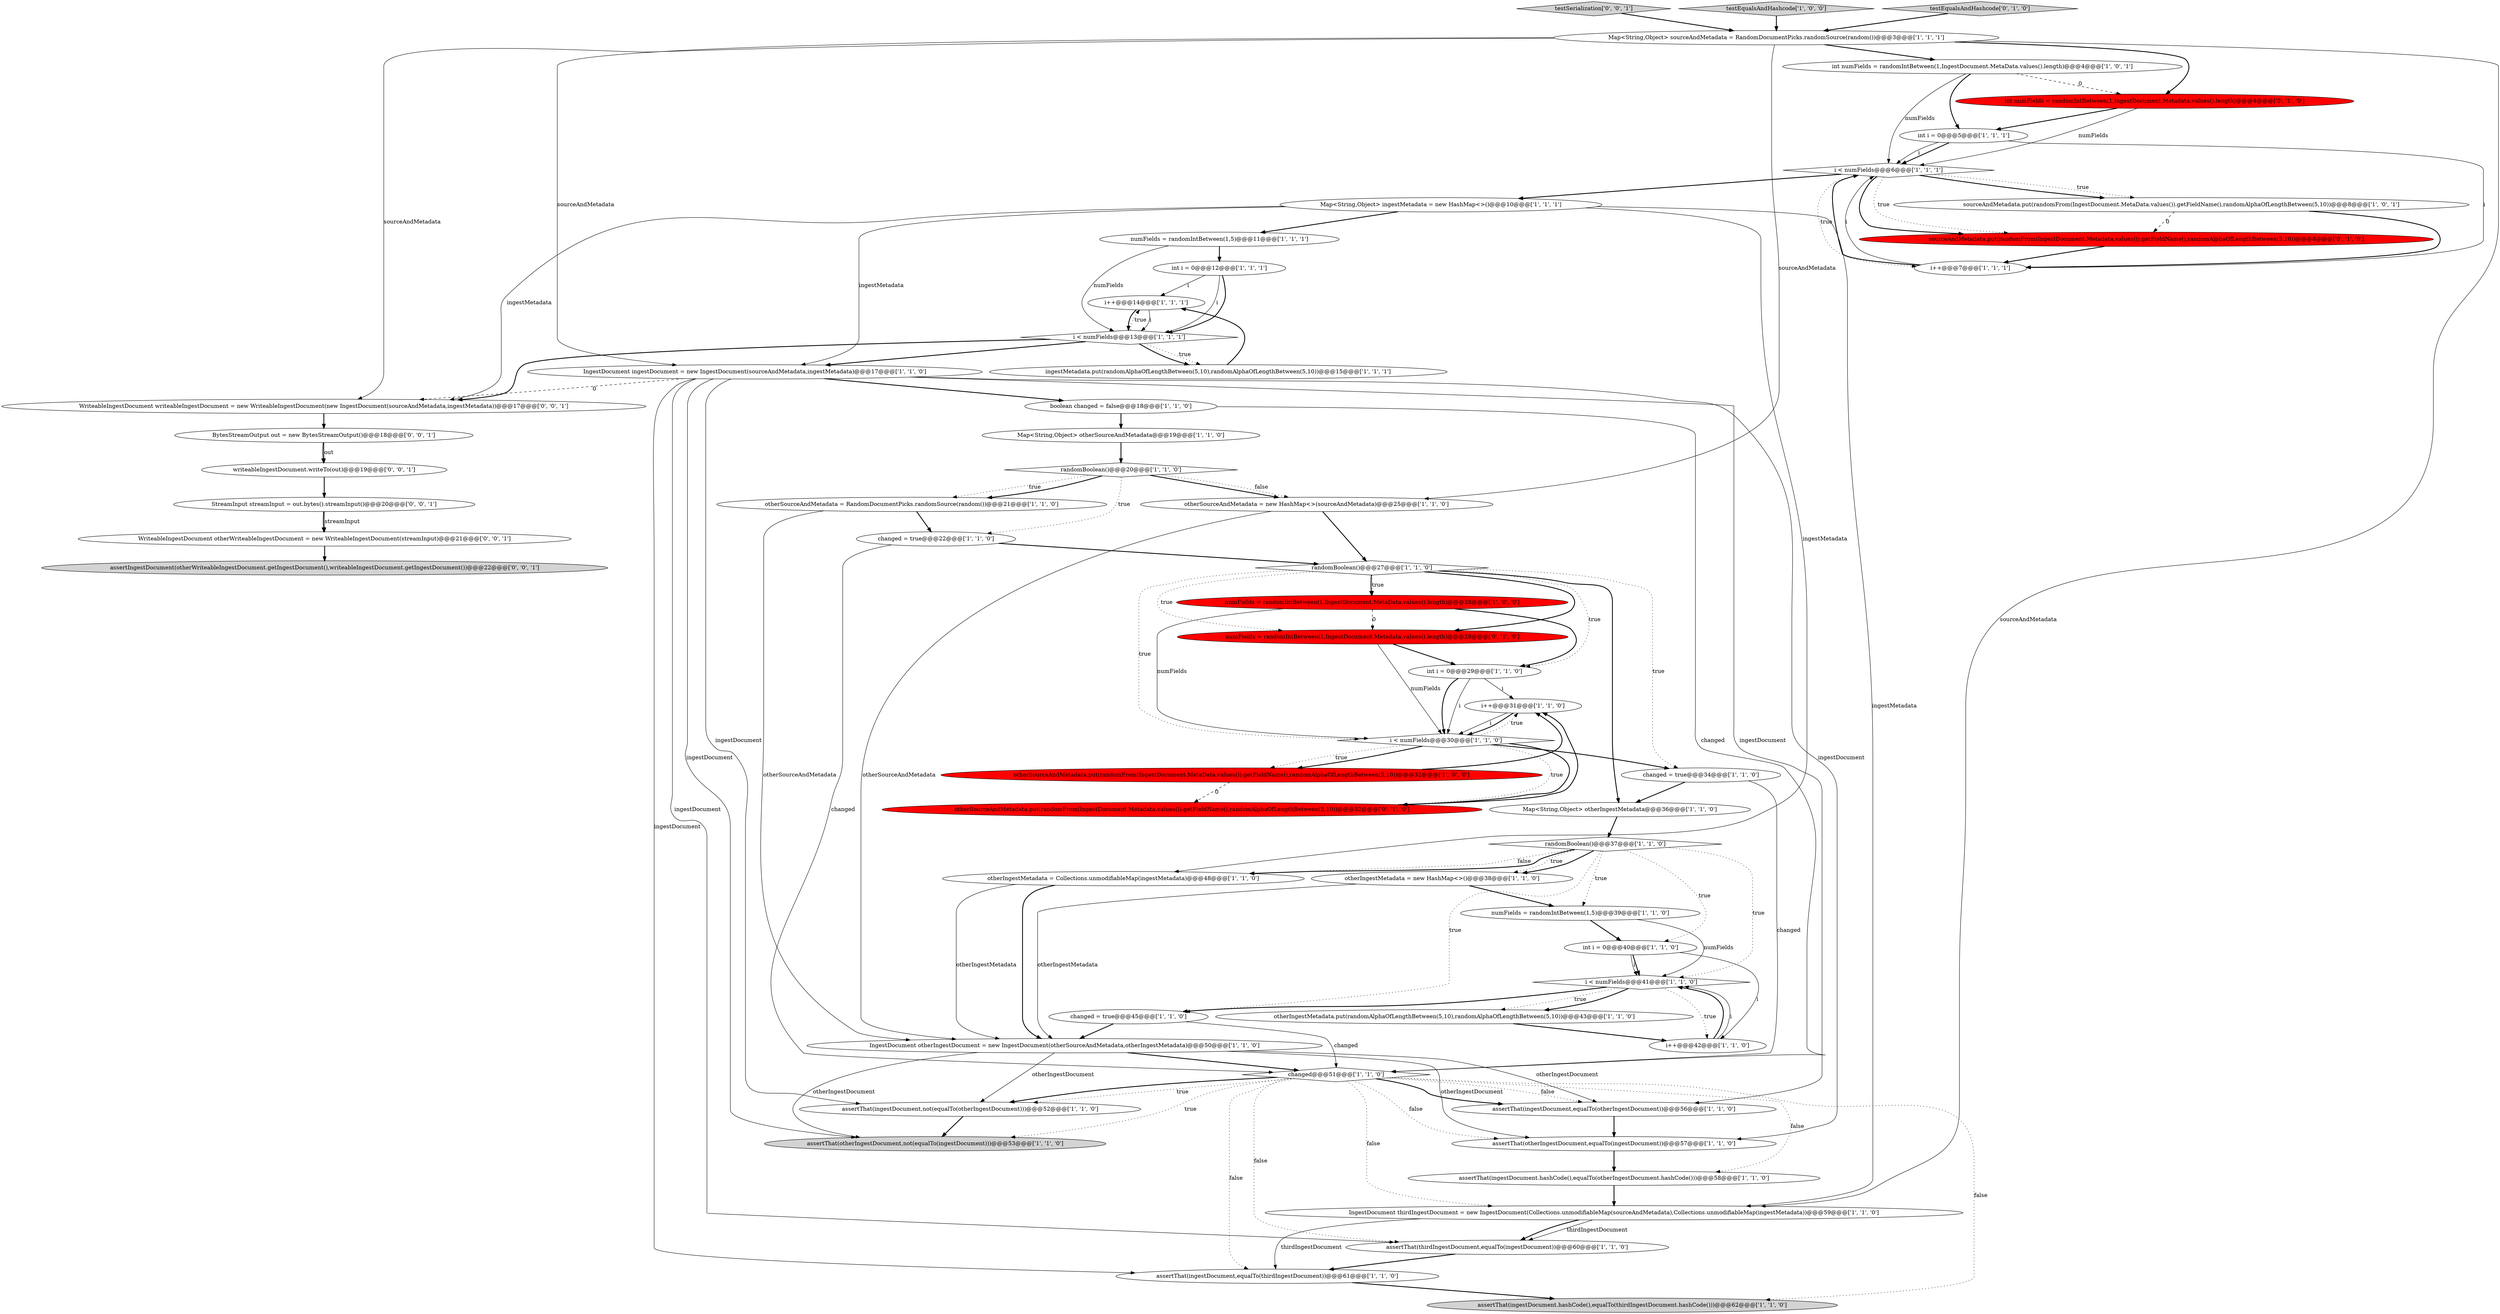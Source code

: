 digraph {
16 [style = filled, label = "randomBoolean()@@@20@@@['1', '1', '0']", fillcolor = white, shape = diamond image = "AAA0AAABBB1BBB"];
20 [style = filled, label = "i++@@@42@@@['1', '1', '0']", fillcolor = white, shape = ellipse image = "AAA0AAABBB1BBB"];
0 [style = filled, label = "i < numFields@@@41@@@['1', '1', '0']", fillcolor = white, shape = diamond image = "AAA0AAABBB1BBB"];
4 [style = filled, label = "Map<String,Object> otherIngestMetadata@@@36@@@['1', '1', '0']", fillcolor = white, shape = ellipse image = "AAA0AAABBB1BBB"];
7 [style = filled, label = "int i = 0@@@12@@@['1', '1', '1']", fillcolor = white, shape = ellipse image = "AAA0AAABBB1BBB"];
2 [style = filled, label = "numFields = randomIntBetween(1,5)@@@39@@@['1', '1', '0']", fillcolor = white, shape = ellipse image = "AAA0AAABBB1BBB"];
30 [style = filled, label = "changed = true@@@34@@@['1', '1', '0']", fillcolor = white, shape = ellipse image = "AAA0AAABBB1BBB"];
15 [style = filled, label = "assertThat(otherIngestDocument,not(equalTo(ingestDocument)))@@@53@@@['1', '1', '0']", fillcolor = lightgray, shape = ellipse image = "AAA0AAABBB1BBB"];
13 [style = filled, label = "i++@@@31@@@['1', '1', '0']", fillcolor = white, shape = ellipse image = "AAA0AAABBB1BBB"];
19 [style = filled, label = "int numFields = randomIntBetween(1,IngestDocument.MetaData.values().length)@@@4@@@['1', '0', '1']", fillcolor = white, shape = ellipse image = "AAA0AAABBB1BBB"];
25 [style = filled, label = "assertThat(ingestDocument.hashCode(),equalTo(otherIngestDocument.hashCode()))@@@58@@@['1', '1', '0']", fillcolor = white, shape = ellipse image = "AAA0AAABBB1BBB"];
59 [style = filled, label = "StreamInput streamInput = out.bytes().streamInput()@@@20@@@['0', '0', '1']", fillcolor = white, shape = ellipse image = "AAA0AAABBB3BBB"];
32 [style = filled, label = "changed = true@@@22@@@['1', '1', '0']", fillcolor = white, shape = ellipse image = "AAA0AAABBB1BBB"];
33 [style = filled, label = "otherIngestMetadata.put(randomAlphaOfLengthBetween(5,10),randomAlphaOfLengthBetween(5,10))@@@43@@@['1', '1', '0']", fillcolor = white, shape = ellipse image = "AAA0AAABBB1BBB"];
23 [style = filled, label = "otherIngestMetadata = new HashMap<>()@@@38@@@['1', '1', '0']", fillcolor = white, shape = ellipse image = "AAA0AAABBB1BBB"];
45 [style = filled, label = "sourceAndMetadata.put(randomFrom(IngestDocument.MetaData.values()).getFieldName(),randomAlphaOfLengthBetween(5,10))@@@8@@@['1', '0', '1']", fillcolor = white, shape = ellipse image = "AAA0AAABBB1BBB"];
28 [style = filled, label = "changed@@@51@@@['1', '1', '0']", fillcolor = white, shape = diamond image = "AAA0AAABBB1BBB"];
53 [style = filled, label = "WriteableIngestDocument otherWriteableIngestDocument = new WriteableIngestDocument(streamInput)@@@21@@@['0', '0', '1']", fillcolor = white, shape = ellipse image = "AAA0AAABBB3BBB"];
37 [style = filled, label = "otherIngestMetadata = Collections.unmodifiableMap(ingestMetadata)@@@48@@@['1', '1', '0']", fillcolor = white, shape = ellipse image = "AAA0AAABBB1BBB"];
31 [style = filled, label = "i < numFields@@@6@@@['1', '1', '1']", fillcolor = white, shape = diamond image = "AAA0AAABBB1BBB"];
9 [style = filled, label = "assertThat(ingestDocument,equalTo(otherIngestDocument))@@@56@@@['1', '1', '0']", fillcolor = white, shape = ellipse image = "AAA0AAABBB1BBB"];
34 [style = filled, label = "assertThat(ingestDocument.hashCode(),equalTo(thirdIngestDocument.hashCode()))@@@62@@@['1', '1', '0']", fillcolor = lightgray, shape = ellipse image = "AAA0AAABBB1BBB"];
21 [style = filled, label = "IngestDocument thirdIngestDocument = new IngestDocument(Collections.unmodifiableMap(sourceAndMetadata),Collections.unmodifiableMap(ingestMetadata))@@@59@@@['1', '1', '0']", fillcolor = white, shape = ellipse image = "AAA0AAABBB1BBB"];
49 [style = filled, label = "int numFields = randomIntBetween(1,IngestDocument.Metadata.values().length)@@@4@@@['0', '1', '0']", fillcolor = red, shape = ellipse image = "AAA1AAABBB2BBB"];
44 [style = filled, label = "boolean changed = false@@@18@@@['1', '1', '0']", fillcolor = white, shape = ellipse image = "AAA0AAABBB1BBB"];
3 [style = filled, label = "randomBoolean()@@@27@@@['1', '1', '0']", fillcolor = white, shape = diamond image = "AAA0AAABBB1BBB"];
17 [style = filled, label = "otherSourceAndMetadata.put(randomFrom(IngestDocument.MetaData.values()).getFieldName(),randomAlphaOfLengthBetween(5,10))@@@32@@@['1', '0', '0']", fillcolor = red, shape = ellipse image = "AAA1AAABBB1BBB"];
11 [style = filled, label = "i++@@@14@@@['1', '1', '1']", fillcolor = white, shape = ellipse image = "AAA0AAABBB1BBB"];
56 [style = filled, label = "writeableIngestDocument.writeTo(out)@@@19@@@['0', '0', '1']", fillcolor = white, shape = ellipse image = "AAA0AAABBB3BBB"];
5 [style = filled, label = "assertThat(otherIngestDocument,equalTo(ingestDocument))@@@57@@@['1', '1', '0']", fillcolor = white, shape = ellipse image = "AAA0AAABBB1BBB"];
14 [style = filled, label = "int i = 0@@@29@@@['1', '1', '0']", fillcolor = white, shape = ellipse image = "AAA0AAABBB1BBB"];
54 [style = filled, label = "testSerialization['0', '0', '1']", fillcolor = lightgray, shape = diamond image = "AAA0AAABBB3BBB"];
24 [style = filled, label = "changed = true@@@45@@@['1', '1', '0']", fillcolor = white, shape = ellipse image = "AAA0AAABBB1BBB"];
47 [style = filled, label = "assertThat(ingestDocument,equalTo(thirdIngestDocument))@@@61@@@['1', '1', '0']", fillcolor = white, shape = ellipse image = "AAA0AAABBB1BBB"];
18 [style = filled, label = "testEqualsAndHashcode['1', '0', '0']", fillcolor = lightgray, shape = diamond image = "AAA0AAABBB1BBB"];
40 [style = filled, label = "int i = 0@@@5@@@['1', '1', '1']", fillcolor = white, shape = ellipse image = "AAA0AAABBB1BBB"];
46 [style = filled, label = "randomBoolean()@@@37@@@['1', '1', '0']", fillcolor = white, shape = diamond image = "AAA0AAABBB1BBB"];
36 [style = filled, label = "Map<String,Object> sourceAndMetadata = RandomDocumentPicks.randomSource(random())@@@3@@@['1', '1', '1']", fillcolor = white, shape = ellipse image = "AAA0AAABBB1BBB"];
43 [style = filled, label = "otherSourceAndMetadata = new HashMap<>(sourceAndMetadata)@@@25@@@['1', '1', '0']", fillcolor = white, shape = ellipse image = "AAA0AAABBB1BBB"];
58 [style = filled, label = "BytesStreamOutput out = new BytesStreamOutput()@@@18@@@['0', '0', '1']", fillcolor = white, shape = ellipse image = "AAA0AAABBB3BBB"];
48 [style = filled, label = "numFields = randomIntBetween(1,IngestDocument.Metadata.values().length)@@@28@@@['0', '1', '0']", fillcolor = red, shape = ellipse image = "AAA1AAABBB2BBB"];
57 [style = filled, label = "WriteableIngestDocument writeableIngestDocument = new WriteableIngestDocument(new IngestDocument(sourceAndMetadata,ingestMetadata))@@@17@@@['0', '0', '1']", fillcolor = white, shape = ellipse image = "AAA0AAABBB3BBB"];
29 [style = filled, label = "ingestMetadata.put(randomAlphaOfLengthBetween(5,10),randomAlphaOfLengthBetween(5,10))@@@15@@@['1', '1', '1']", fillcolor = white, shape = ellipse image = "AAA0AAABBB1BBB"];
12 [style = filled, label = "assertThat(ingestDocument,not(equalTo(otherIngestDocument)))@@@52@@@['1', '1', '0']", fillcolor = white, shape = ellipse image = "AAA0AAABBB1BBB"];
22 [style = filled, label = "otherSourceAndMetadata = RandomDocumentPicks.randomSource(random())@@@21@@@['1', '1', '0']", fillcolor = white, shape = ellipse image = "AAA0AAABBB1BBB"];
26 [style = filled, label = "numFields = randomIntBetween(1,5)@@@11@@@['1', '1', '1']", fillcolor = white, shape = ellipse image = "AAA0AAABBB1BBB"];
52 [style = filled, label = "otherSourceAndMetadata.put(randomFrom(IngestDocument.Metadata.values()).getFieldName(),randomAlphaOfLengthBetween(5,10))@@@32@@@['0', '1', '0']", fillcolor = red, shape = ellipse image = "AAA1AAABBB2BBB"];
39 [style = filled, label = "assertThat(thirdIngestDocument,equalTo(ingestDocument))@@@60@@@['1', '1', '0']", fillcolor = white, shape = ellipse image = "AAA0AAABBB1BBB"];
10 [style = filled, label = "i < numFields@@@13@@@['1', '1', '1']", fillcolor = white, shape = diamond image = "AAA0AAABBB1BBB"];
35 [style = filled, label = "i++@@@7@@@['1', '1', '1']", fillcolor = white, shape = ellipse image = "AAA0AAABBB1BBB"];
38 [style = filled, label = "IngestDocument otherIngestDocument = new IngestDocument(otherSourceAndMetadata,otherIngestMetadata)@@@50@@@['1', '1', '0']", fillcolor = white, shape = ellipse image = "AAA0AAABBB1BBB"];
51 [style = filled, label = "testEqualsAndHashcode['0', '1', '0']", fillcolor = lightgray, shape = diamond image = "AAA0AAABBB2BBB"];
50 [style = filled, label = "sourceAndMetadata.put(randomFrom(IngestDocument.Metadata.values()).getFieldName(),randomAlphaOfLengthBetween(5,10))@@@8@@@['0', '1', '0']", fillcolor = red, shape = ellipse image = "AAA1AAABBB2BBB"];
42 [style = filled, label = "numFields = randomIntBetween(1,IngestDocument.MetaData.values().length)@@@28@@@['1', '0', '0']", fillcolor = red, shape = ellipse image = "AAA1AAABBB1BBB"];
8 [style = filled, label = "i < numFields@@@30@@@['1', '1', '0']", fillcolor = white, shape = diamond image = "AAA0AAABBB1BBB"];
55 [style = filled, label = "assertIngestDocument(otherWriteableIngestDocument.getIngestDocument(),writeableIngestDocument.getIngestDocument())@@@22@@@['0', '0', '1']", fillcolor = lightgray, shape = ellipse image = "AAA0AAABBB3BBB"];
1 [style = filled, label = "IngestDocument ingestDocument = new IngestDocument(sourceAndMetadata,ingestMetadata)@@@17@@@['1', '1', '0']", fillcolor = white, shape = ellipse image = "AAA0AAABBB1BBB"];
6 [style = filled, label = "Map<String,Object> ingestMetadata = new HashMap<>()@@@10@@@['1', '1', '1']", fillcolor = white, shape = ellipse image = "AAA0AAABBB1BBB"];
27 [style = filled, label = "int i = 0@@@40@@@['1', '1', '0']", fillcolor = white, shape = ellipse image = "AAA0AAABBB1BBB"];
41 [style = filled, label = "Map<String,Object> otherSourceAndMetadata@@@19@@@['1', '1', '0']", fillcolor = white, shape = ellipse image = "AAA0AAABBB1BBB"];
8->30 [style = bold, label=""];
6->1 [style = solid, label="ingestMetadata"];
20->0 [style = bold, label=""];
28->15 [style = dotted, label="true"];
28->9 [style = bold, label=""];
46->24 [style = dotted, label="true"];
57->58 [style = bold, label=""];
52->13 [style = bold, label=""];
46->37 [style = dotted, label="false"];
17->52 [style = dashed, label="0"];
3->4 [style = bold, label=""];
1->9 [style = solid, label="ingestDocument"];
10->29 [style = dotted, label="true"];
37->38 [style = solid, label="otherIngestMetadata"];
31->50 [style = bold, label=""];
43->3 [style = bold, label=""];
31->6 [style = bold, label=""];
8->52 [style = dotted, label="true"];
6->21 [style = solid, label="ingestMetadata"];
37->38 [style = bold, label=""];
0->24 [style = bold, label=""];
1->57 [style = dashed, label="0"];
28->47 [style = dotted, label="false"];
1->12 [style = solid, label="ingestDocument"];
16->43 [style = bold, label=""];
9->5 [style = bold, label=""];
46->0 [style = dotted, label="true"];
16->32 [style = dotted, label="true"];
39->47 [style = bold, label=""];
10->57 [style = bold, label=""];
40->31 [style = bold, label=""];
47->34 [style = bold, label=""];
49->40 [style = bold, label=""];
32->3 [style = bold, label=""];
45->35 [style = bold, label=""];
46->2 [style = dotted, label="true"];
36->1 [style = solid, label="sourceAndMetadata"];
25->21 [style = bold, label=""];
4->46 [style = bold, label=""];
3->42 [style = dotted, label="true"];
6->37 [style = solid, label="ingestMetadata"];
35->31 [style = bold, label=""];
36->21 [style = solid, label="sourceAndMetadata"];
19->31 [style = solid, label="numFields"];
26->7 [style = bold, label=""];
1->44 [style = bold, label=""];
27->0 [style = bold, label=""];
36->57 [style = solid, label="sourceAndMetadata"];
38->28 [style = bold, label=""];
35->31 [style = solid, label="i"];
2->0 [style = solid, label="numFields"];
8->17 [style = dotted, label="true"];
3->30 [style = dotted, label="true"];
22->32 [style = bold, label=""];
24->38 [style = bold, label=""];
28->21 [style = dotted, label="false"];
38->5 [style = solid, label="otherIngestDocument"];
3->48 [style = dotted, label="true"];
1->15 [style = solid, label="ingestDocument"];
46->37 [style = bold, label=""];
58->56 [style = bold, label=""];
5->25 [style = bold, label=""];
48->8 [style = solid, label="numFields"];
8->17 [style = bold, label=""];
1->39 [style = solid, label="ingestDocument"];
21->39 [style = solid, label="thirdIngestDocument"];
36->43 [style = solid, label="sourceAndMetadata"];
44->28 [style = solid, label="changed"];
36->49 [style = bold, label=""];
23->38 [style = solid, label="otherIngestMetadata"];
16->43 [style = dotted, label="false"];
44->41 [style = bold, label=""];
2->27 [style = bold, label=""];
14->8 [style = bold, label=""];
26->10 [style = solid, label="numFields"];
49->31 [style = solid, label="numFields"];
10->1 [style = bold, label=""];
29->11 [style = bold, label=""];
40->31 [style = solid, label="i"];
11->10 [style = solid, label="i"];
6->26 [style = bold, label=""];
27->0 [style = solid, label="i"];
42->8 [style = solid, label="numFields"];
31->35 [style = dotted, label="true"];
31->45 [style = dotted, label="true"];
48->14 [style = bold, label=""];
28->12 [style = bold, label=""];
7->10 [style = solid, label="i"];
21->47 [style = solid, label="thirdIngestDocument"];
8->52 [style = bold, label=""];
28->25 [style = dotted, label="false"];
32->28 [style = solid, label="changed"];
3->42 [style = bold, label=""];
42->48 [style = dashed, label="0"];
3->14 [style = dotted, label="true"];
59->53 [style = bold, label=""];
42->14 [style = bold, label=""];
6->57 [style = solid, label="ingestMetadata"];
28->9 [style = dotted, label="false"];
21->39 [style = bold, label=""];
51->36 [style = bold, label=""];
54->36 [style = bold, label=""];
43->38 [style = solid, label="otherSourceAndMetadata"];
10->11 [style = dotted, label="true"];
11->10 [style = bold, label=""];
20->0 [style = solid, label="i"];
41->16 [style = bold, label=""];
17->13 [style = bold, label=""];
8->13 [style = dotted, label="true"];
23->2 [style = bold, label=""];
50->35 [style = bold, label=""];
19->40 [style = bold, label=""];
56->59 [style = bold, label=""];
46->23 [style = bold, label=""];
58->56 [style = solid, label="out"];
28->12 [style = dotted, label="true"];
36->19 [style = bold, label=""];
28->39 [style = dotted, label="false"];
53->55 [style = bold, label=""];
59->53 [style = solid, label="streamInput"];
14->13 [style = solid, label="i"];
33->20 [style = bold, label=""];
46->23 [style = dotted, label="true"];
7->10 [style = bold, label=""];
38->12 [style = solid, label="otherIngestDocument"];
28->34 [style = dotted, label="false"];
0->33 [style = dotted, label="true"];
12->15 [style = bold, label=""];
28->5 [style = dotted, label="false"];
38->15 [style = solid, label="otherIngestDocument"];
0->20 [style = dotted, label="true"];
18->36 [style = bold, label=""];
16->22 [style = dotted, label="true"];
16->22 [style = bold, label=""];
14->8 [style = solid, label="i"];
27->20 [style = solid, label="i"];
46->27 [style = dotted, label="true"];
19->49 [style = dashed, label="0"];
3->48 [style = bold, label=""];
22->38 [style = solid, label="otherSourceAndMetadata"];
0->33 [style = bold, label=""];
10->29 [style = bold, label=""];
13->8 [style = solid, label="i"];
31->50 [style = dotted, label="true"];
30->4 [style = bold, label=""];
30->28 [style = solid, label="changed"];
24->28 [style = solid, label="changed"];
45->50 [style = dashed, label="0"];
38->9 [style = solid, label="otherIngestDocument"];
13->8 [style = bold, label=""];
3->8 [style = dotted, label="true"];
1->5 [style = solid, label="ingestDocument"];
31->45 [style = bold, label=""];
7->11 [style = solid, label="i"];
40->35 [style = solid, label="i"];
1->47 [style = solid, label="ingestDocument"];
}
